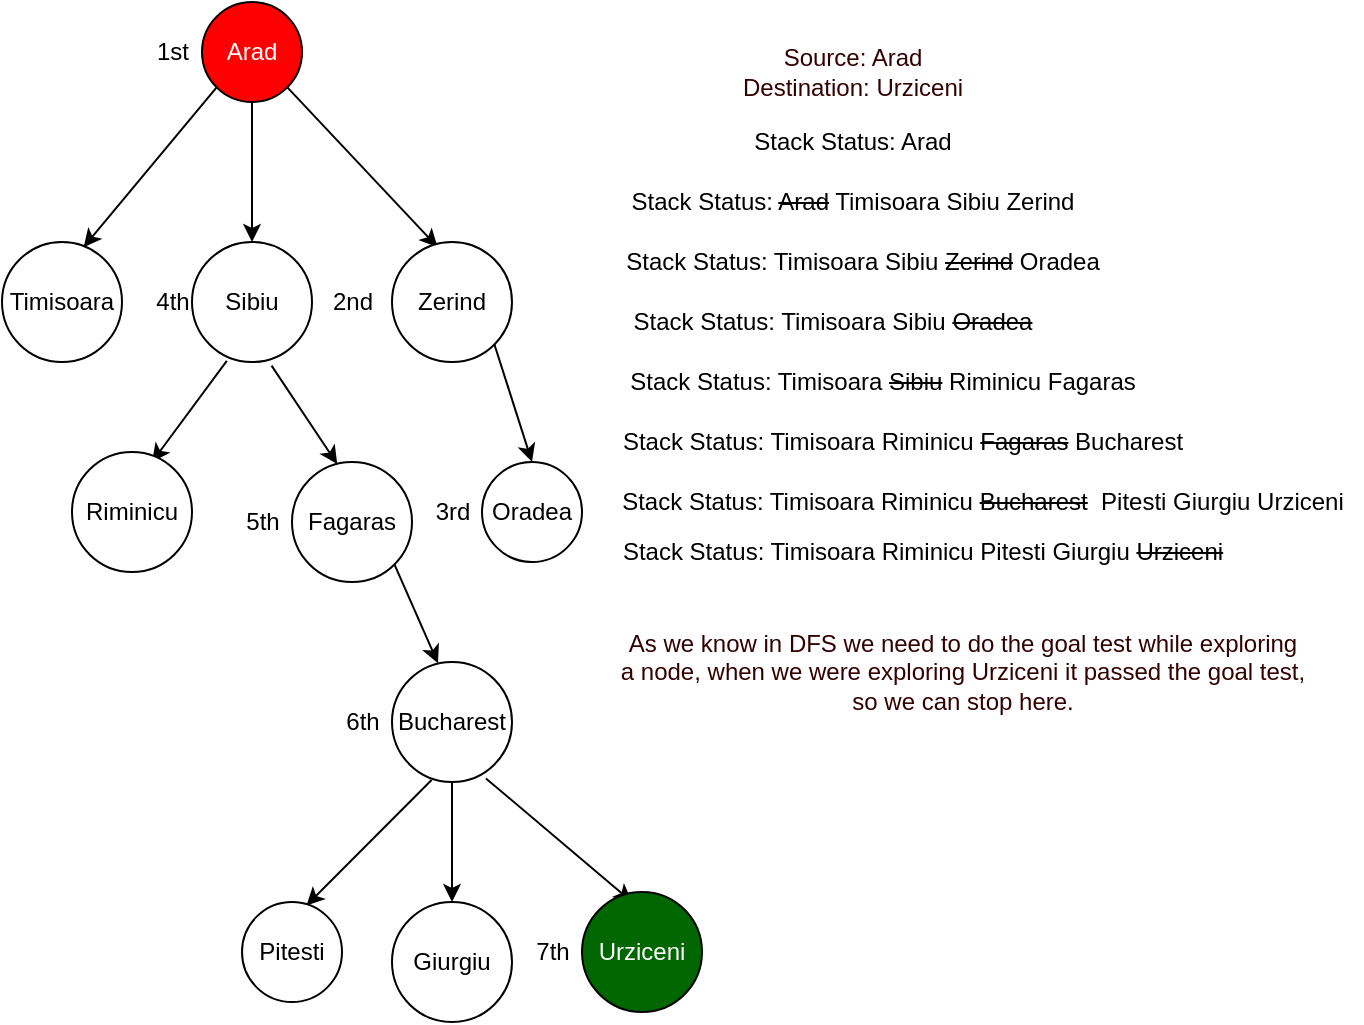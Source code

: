 <mxfile version="15.5.6" type="github">
  <diagram id="lC6jvNP4msVnlu0S2uOm" name="Page-1">
    <mxGraphModel dx="990" dy="579" grid="1" gridSize="10" guides="1" tooltips="1" connect="1" arrows="1" fold="1" page="1" pageScale="1" pageWidth="850" pageHeight="1100" math="0" shadow="0">
      <root>
        <mxCell id="0" />
        <mxCell id="1" parent="0" />
        <mxCell id="dQnLc-2iCZyHQbYu3Ea1-1" value="Arad" style="ellipse;whiteSpace=wrap;html=1;aspect=fixed;fontColor=#FFFFFF;fillColor=#FF0000;" vertex="1" parent="1">
          <mxGeometry x="360" y="70" width="50" height="50" as="geometry" />
        </mxCell>
        <mxCell id="dQnLc-2iCZyHQbYu3Ea1-2" value="" style="endArrow=classic;html=1;rounded=0;exitX=0;exitY=1;exitDx=0;exitDy=0;entryX=0.68;entryY=0.043;entryDx=0;entryDy=0;entryPerimeter=0;" edge="1" parent="1" source="dQnLc-2iCZyHQbYu3Ea1-1" target="dQnLc-2iCZyHQbYu3Ea1-3">
          <mxGeometry width="50" height="50" relative="1" as="geometry">
            <mxPoint x="370" y="120" as="sourcePoint" />
            <mxPoint x="320" y="170" as="targetPoint" />
            <Array as="points" />
          </mxGeometry>
        </mxCell>
        <mxCell id="dQnLc-2iCZyHQbYu3Ea1-3" value="Timisoara" style="ellipse;whiteSpace=wrap;html=1;aspect=fixed;" vertex="1" parent="1">
          <mxGeometry x="260" y="190" width="60" height="60" as="geometry" />
        </mxCell>
        <mxCell id="dQnLc-2iCZyHQbYu3Ea1-4" value="" style="endArrow=classic;html=1;rounded=0;exitX=0.5;exitY=1;exitDx=0;exitDy=0;entryX=0.5;entryY=0;entryDx=0;entryDy=0;entryPerimeter=0;" edge="1" parent="1" source="dQnLc-2iCZyHQbYu3Ea1-1" target="dQnLc-2iCZyHQbYu3Ea1-7">
          <mxGeometry width="50" height="50" relative="1" as="geometry">
            <mxPoint x="390" y="140" as="sourcePoint" />
            <mxPoint x="385" y="190" as="targetPoint" />
          </mxGeometry>
        </mxCell>
        <mxCell id="dQnLc-2iCZyHQbYu3Ea1-7" value="Sibiu" style="ellipse;whiteSpace=wrap;html=1;aspect=fixed;" vertex="1" parent="1">
          <mxGeometry x="355" y="190" width="60" height="60" as="geometry" />
        </mxCell>
        <mxCell id="dQnLc-2iCZyHQbYu3Ea1-8" value="" style="endArrow=classic;html=1;rounded=0;exitX=1;exitY=1;exitDx=0;exitDy=0;entryX=0.38;entryY=0.043;entryDx=0;entryDy=0;entryPerimeter=0;" edge="1" parent="1" source="dQnLc-2iCZyHQbYu3Ea1-1" target="dQnLc-2iCZyHQbYu3Ea1-10">
          <mxGeometry width="50" height="50" relative="1" as="geometry">
            <mxPoint x="410" y="120" as="sourcePoint" />
            <mxPoint x="460" y="190" as="targetPoint" />
            <Array as="points" />
          </mxGeometry>
        </mxCell>
        <mxCell id="dQnLc-2iCZyHQbYu3Ea1-10" value="Zerind" style="ellipse;whiteSpace=wrap;html=1;aspect=fixed;" vertex="1" parent="1">
          <mxGeometry x="455" y="190" width="60" height="60" as="geometry" />
        </mxCell>
        <mxCell id="dQnLc-2iCZyHQbYu3Ea1-12" value="Stack Status: Arad" style="text;html=1;align=center;verticalAlign=middle;resizable=0;points=[];autosize=1;strokeColor=none;fillColor=none;" vertex="1" parent="1">
          <mxGeometry x="630" y="130" width="110" height="20" as="geometry" />
        </mxCell>
        <mxCell id="dQnLc-2iCZyHQbYu3Ea1-13" value="Stack Status: &lt;strike&gt;Arad&lt;/strike&gt; Timisoara Sibiu Zerind" style="text;html=1;align=center;verticalAlign=middle;resizable=0;points=[];autosize=1;strokeColor=none;fillColor=none;" vertex="1" parent="1">
          <mxGeometry x="565" y="160" width="240" height="20" as="geometry" />
        </mxCell>
        <mxCell id="dQnLc-2iCZyHQbYu3Ea1-14" value="Stack Status: Timisoara Sibiu &lt;strike&gt;Zerind&lt;/strike&gt; Oradea" style="text;html=1;align=center;verticalAlign=middle;resizable=0;points=[];autosize=1;strokeColor=none;fillColor=none;" vertex="1" parent="1">
          <mxGeometry x="565" y="190" width="250" height="20" as="geometry" />
        </mxCell>
        <mxCell id="dQnLc-2iCZyHQbYu3Ea1-15" value="" style="endArrow=classic;html=1;rounded=0;entryX=0.5;entryY=0;entryDx=0;entryDy=0;exitX=1;exitY=1;exitDx=0;exitDy=0;" edge="1" parent="1" source="dQnLc-2iCZyHQbYu3Ea1-10" target="dQnLc-2iCZyHQbYu3Ea1-16">
          <mxGeometry width="50" height="50" relative="1" as="geometry">
            <mxPoint x="510" y="250" as="sourcePoint" />
            <mxPoint x="470" y="310" as="targetPoint" />
          </mxGeometry>
        </mxCell>
        <mxCell id="dQnLc-2iCZyHQbYu3Ea1-16" value="Oradea" style="ellipse;whiteSpace=wrap;html=1;aspect=fixed;" vertex="1" parent="1">
          <mxGeometry x="500" y="300" width="50" height="50" as="geometry" />
        </mxCell>
        <mxCell id="dQnLc-2iCZyHQbYu3Ea1-17" value="Stack Status: Timisoara Sibiu &lt;strike&gt;Oradea&lt;/strike&gt;" style="text;html=1;align=center;verticalAlign=middle;resizable=0;points=[];autosize=1;strokeColor=none;fillColor=none;" vertex="1" parent="1">
          <mxGeometry x="570" y="220" width="210" height="20" as="geometry" />
        </mxCell>
        <mxCell id="dQnLc-2iCZyHQbYu3Ea1-18" value="1st" style="text;html=1;align=center;verticalAlign=middle;resizable=0;points=[];autosize=1;strokeColor=none;fillColor=none;" vertex="1" parent="1">
          <mxGeometry x="330" y="85" width="30" height="20" as="geometry" />
        </mxCell>
        <mxCell id="dQnLc-2iCZyHQbYu3Ea1-19" value="2nd" style="text;html=1;align=center;verticalAlign=middle;resizable=0;points=[];autosize=1;strokeColor=none;fillColor=none;" vertex="1" parent="1">
          <mxGeometry x="415" y="210" width="40" height="20" as="geometry" />
        </mxCell>
        <mxCell id="dQnLc-2iCZyHQbYu3Ea1-20" value="3rd" style="text;html=1;align=center;verticalAlign=middle;resizable=0;points=[];autosize=1;strokeColor=none;fillColor=none;" vertex="1" parent="1">
          <mxGeometry x="470" y="315" width="30" height="20" as="geometry" />
        </mxCell>
        <mxCell id="dQnLc-2iCZyHQbYu3Ea1-21" value="" style="endArrow=classic;html=1;rounded=0;exitX=0.29;exitY=0.99;exitDx=0;exitDy=0;exitPerimeter=0;entryX=0.667;entryY=0.083;entryDx=0;entryDy=0;entryPerimeter=0;" edge="1" parent="1" source="dQnLc-2iCZyHQbYu3Ea1-7" target="dQnLc-2iCZyHQbYu3Ea1-22">
          <mxGeometry width="50" height="50" relative="1" as="geometry">
            <mxPoint x="370" y="250" as="sourcePoint" />
            <mxPoint x="320" y="290" as="targetPoint" />
          </mxGeometry>
        </mxCell>
        <mxCell id="dQnLc-2iCZyHQbYu3Ea1-22" value="Riminicu" style="ellipse;whiteSpace=wrap;html=1;aspect=fixed;" vertex="1" parent="1">
          <mxGeometry x="295" y="295" width="60" height="60" as="geometry" />
        </mxCell>
        <mxCell id="dQnLc-2iCZyHQbYu3Ea1-23" value="" style="endArrow=classic;html=1;rounded=0;exitX=0.663;exitY=1.03;exitDx=0;exitDy=0;exitPerimeter=0;entryX=0.377;entryY=0.017;entryDx=0;entryDy=0;entryPerimeter=0;" edge="1" parent="1" source="dQnLc-2iCZyHQbYu3Ea1-7" target="dQnLc-2iCZyHQbYu3Ea1-24">
          <mxGeometry width="50" height="50" relative="1" as="geometry">
            <mxPoint x="400" y="260" as="sourcePoint" />
            <mxPoint x="406" y="310" as="targetPoint" />
          </mxGeometry>
        </mxCell>
        <mxCell id="dQnLc-2iCZyHQbYu3Ea1-24" value="Fagaras" style="ellipse;whiteSpace=wrap;html=1;aspect=fixed;" vertex="1" parent="1">
          <mxGeometry x="405" y="300" width="60" height="60" as="geometry" />
        </mxCell>
        <mxCell id="dQnLc-2iCZyHQbYu3Ea1-25" value="4th" style="text;html=1;align=center;verticalAlign=middle;resizable=0;points=[];autosize=1;strokeColor=none;fillColor=none;" vertex="1" parent="1">
          <mxGeometry x="330" y="210" width="30" height="20" as="geometry" />
        </mxCell>
        <mxCell id="dQnLc-2iCZyHQbYu3Ea1-27" value="Stack Status: Timisoara &lt;strike&gt;Sibiu&lt;/strike&gt;&amp;nbsp;Riminicu Fagaras" style="text;html=1;align=center;verticalAlign=middle;resizable=0;points=[];autosize=1;strokeColor=none;fillColor=none;" vertex="1" parent="1">
          <mxGeometry x="565" y="250" width="270" height="20" as="geometry" />
        </mxCell>
        <mxCell id="dQnLc-2iCZyHQbYu3Ea1-28" value="5th" style="text;html=1;align=center;verticalAlign=middle;resizable=0;points=[];autosize=1;strokeColor=none;fillColor=none;" vertex="1" parent="1">
          <mxGeometry x="375" y="320" width="30" height="20" as="geometry" />
        </mxCell>
        <mxCell id="dQnLc-2iCZyHQbYu3Ea1-29" value="" style="endArrow=classic;html=1;rounded=0;exitX=1;exitY=1;exitDx=0;exitDy=0;entryX=0.383;entryY=0.01;entryDx=0;entryDy=0;entryPerimeter=0;" edge="1" parent="1" source="dQnLc-2iCZyHQbYu3Ea1-24" target="dQnLc-2iCZyHQbYu3Ea1-30">
          <mxGeometry width="50" height="50" relative="1" as="geometry">
            <mxPoint x="460" y="420" as="sourcePoint" />
            <mxPoint x="480" y="400" as="targetPoint" />
          </mxGeometry>
        </mxCell>
        <mxCell id="dQnLc-2iCZyHQbYu3Ea1-30" value="Bucharest" style="ellipse;whiteSpace=wrap;html=1;aspect=fixed;" vertex="1" parent="1">
          <mxGeometry x="455" y="400" width="60" height="60" as="geometry" />
        </mxCell>
        <mxCell id="dQnLc-2iCZyHQbYu3Ea1-31" value="Stack Status: Timisoara&amp;nbsp;Riminicu &lt;strike&gt;Fagaras&lt;/strike&gt; Bucharest" style="text;html=1;align=center;verticalAlign=middle;resizable=0;points=[];autosize=1;strokeColor=none;fillColor=none;" vertex="1" parent="1">
          <mxGeometry x="560" y="280" width="300" height="20" as="geometry" />
        </mxCell>
        <mxCell id="dQnLc-2iCZyHQbYu3Ea1-32" value="" style="endArrow=classic;html=1;rounded=0;exitX=0.33;exitY=0.983;exitDx=0;exitDy=0;exitPerimeter=0;entryX=0.644;entryY=0.036;entryDx=0;entryDy=0;entryPerimeter=0;" edge="1" parent="1" source="dQnLc-2iCZyHQbYu3Ea1-30" target="dQnLc-2iCZyHQbYu3Ea1-33">
          <mxGeometry width="50" height="50" relative="1" as="geometry">
            <mxPoint x="470" y="460" as="sourcePoint" />
            <mxPoint x="440" y="500" as="targetPoint" />
          </mxGeometry>
        </mxCell>
        <mxCell id="dQnLc-2iCZyHQbYu3Ea1-33" value="Pitesti" style="ellipse;whiteSpace=wrap;html=1;aspect=fixed;" vertex="1" parent="1">
          <mxGeometry x="380" y="520" width="50" height="50" as="geometry" />
        </mxCell>
        <mxCell id="dQnLc-2iCZyHQbYu3Ea1-34" value="" style="endArrow=classic;html=1;rounded=0;exitX=0.5;exitY=1;exitDx=0;exitDy=0;entryX=0;entryY=0.5;entryDx=0;entryDy=0;" edge="1" parent="1" source="dQnLc-2iCZyHQbYu3Ea1-30" target="dQnLc-2iCZyHQbYu3Ea1-35">
          <mxGeometry width="50" height="50" relative="1" as="geometry">
            <mxPoint x="550" y="500" as="sourcePoint" />
            <mxPoint x="485" y="520" as="targetPoint" />
          </mxGeometry>
        </mxCell>
        <mxCell id="dQnLc-2iCZyHQbYu3Ea1-35" value="Giurgiu" style="ellipse;whiteSpace=wrap;html=1;aspect=fixed;direction=south;" vertex="1" parent="1">
          <mxGeometry x="455" y="520" width="60" height="60" as="geometry" />
        </mxCell>
        <mxCell id="dQnLc-2iCZyHQbYu3Ea1-36" value="" style="endArrow=classic;html=1;rounded=0;entryX=0.417;entryY=0.083;entryDx=0;entryDy=0;entryPerimeter=0;exitX=0.783;exitY=0.97;exitDx=0;exitDy=0;exitPerimeter=0;" edge="1" parent="1" source="dQnLc-2iCZyHQbYu3Ea1-30" target="dQnLc-2iCZyHQbYu3Ea1-37">
          <mxGeometry width="50" height="50" relative="1" as="geometry">
            <mxPoint x="500" y="450" as="sourcePoint" />
            <mxPoint x="550" y="510" as="targetPoint" />
          </mxGeometry>
        </mxCell>
        <mxCell id="dQnLc-2iCZyHQbYu3Ea1-37" value="Urziceni" style="ellipse;whiteSpace=wrap;html=1;aspect=fixed;fillColor=#006600;fontColor=#FFFFFF;" vertex="1" parent="1">
          <mxGeometry x="550" y="515" width="60" height="60" as="geometry" />
        </mxCell>
        <mxCell id="dQnLc-2iCZyHQbYu3Ea1-38" value="6th" style="text;html=1;align=center;verticalAlign=middle;resizable=0;points=[];autosize=1;strokeColor=none;fillColor=none;" vertex="1" parent="1">
          <mxGeometry x="425" y="420" width="30" height="20" as="geometry" />
        </mxCell>
        <mxCell id="dQnLc-2iCZyHQbYu3Ea1-39" value="7th" style="text;html=1;align=center;verticalAlign=middle;resizable=0;points=[];autosize=1;strokeColor=none;fillColor=none;" vertex="1" parent="1">
          <mxGeometry x="520" y="535" width="30" height="20" as="geometry" />
        </mxCell>
        <mxCell id="dQnLc-2iCZyHQbYu3Ea1-41" value="Stack Status: Timisoara&amp;nbsp;Riminicu&amp;nbsp;&lt;strike&gt;Bucharest&lt;/strike&gt;&amp;nbsp; Pitesti Giurgiu Urziceni" style="text;html=1;align=center;verticalAlign=middle;resizable=0;points=[];autosize=1;strokeColor=none;fillColor=none;" vertex="1" parent="1">
          <mxGeometry x="560" y="310" width="380" height="20" as="geometry" />
        </mxCell>
        <mxCell id="dQnLc-2iCZyHQbYu3Ea1-42" value="Stack Status: Timisoara&amp;nbsp;Riminicu&amp;nbsp;Pitesti Giurgiu &lt;strike&gt;Urziceni&lt;/strike&gt;" style="text;html=1;align=center;verticalAlign=middle;resizable=0;points=[];autosize=1;strokeColor=none;fillColor=none;" vertex="1" parent="1">
          <mxGeometry x="560" y="335" width="320" height="20" as="geometry" />
        </mxCell>
        <mxCell id="dQnLc-2iCZyHQbYu3Ea1-43" value="&lt;font color=&quot;#330000&quot;&gt;Source: Arad&lt;br&gt;Destination: Urziceni&lt;br&gt;&lt;/font&gt;" style="text;html=1;align=center;verticalAlign=middle;resizable=0;points=[];autosize=1;strokeColor=none;fillColor=none;fontColor=#FFFFFF;" vertex="1" parent="1">
          <mxGeometry x="620" y="90" width="130" height="30" as="geometry" />
        </mxCell>
        <mxCell id="dQnLc-2iCZyHQbYu3Ea1-44" value="As we know in DFS we need to do the goal test while exploring&lt;br&gt;a node, when we were exploring Urziceni it passed the goal test,&lt;br&gt;so we can stop here." style="text;html=1;align=center;verticalAlign=middle;resizable=0;points=[];autosize=1;strokeColor=none;fillColor=none;fontColor=#330000;" vertex="1" parent="1">
          <mxGeometry x="560" y="380" width="360" height="50" as="geometry" />
        </mxCell>
      </root>
    </mxGraphModel>
  </diagram>
</mxfile>
